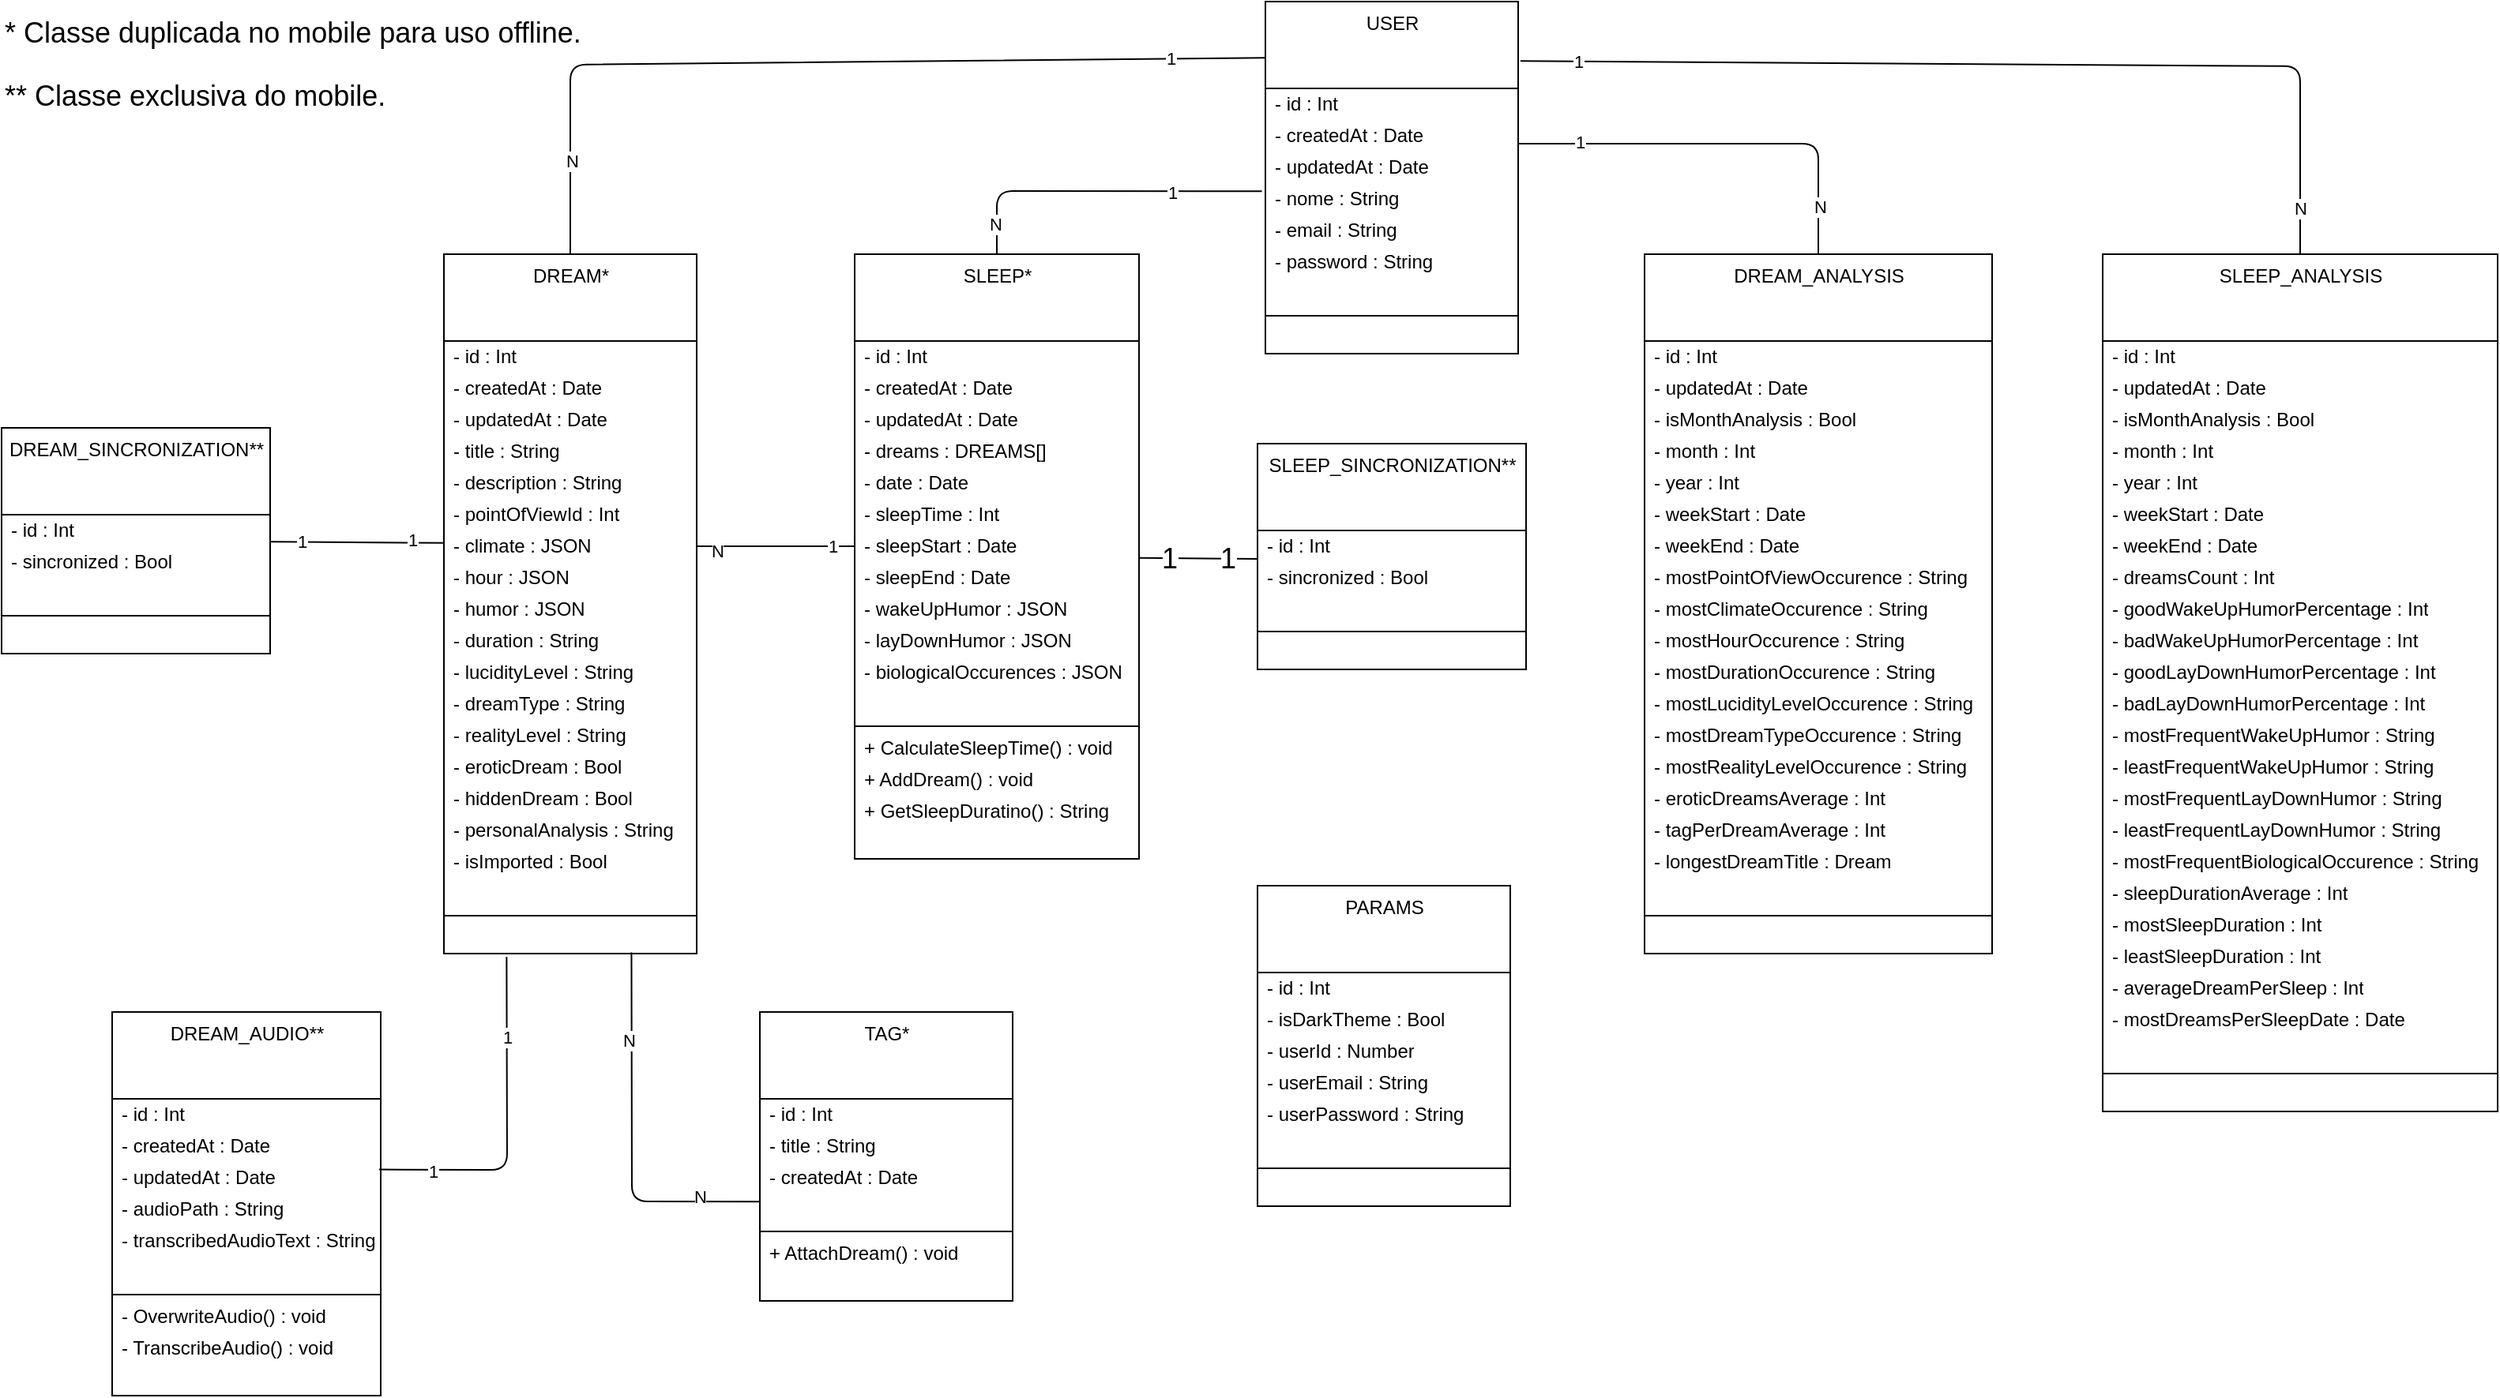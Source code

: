 <mxfile>
    <diagram id="lGCFQGRZhw7MTTtFVWTq" name="Page-1">
        <mxGraphModel dx="1785" dy="1578" grid="1" gridSize="10" guides="1" tooltips="1" connect="1" arrows="1" fold="1" page="1" pageScale="1" pageWidth="850" pageHeight="1100" math="0" shadow="0">
            <root>
                <mxCell id="0"/>
                <mxCell id="1" parent="0"/>
                <mxCell id="37" value="USER" style="swimlane;fontStyle=0;align=center;verticalAlign=top;childLayout=stackLayout;horizontal=1;startSize=55;horizontalStack=0;resizeParent=1;resizeParentMax=0;resizeLast=0;collapsible=0;marginBottom=0;html=1;rounded=0;strokeColor=default;strokeWidth=1;" parent="1" vertex="1">
                    <mxGeometry x="240" y="-560" width="160" height="223" as="geometry"/>
                </mxCell>
                <mxCell id="48" value="- id : Int" style="text;html=1;strokeColor=none;fillColor=none;align=left;verticalAlign=middle;spacingLeft=4;spacingRight=4;overflow=hidden;rotatable=0;points=[[0,0.5],[1,0.5]];portConstraint=eastwest;rounded=0;strokeWidth=1;" parent="37" vertex="1">
                    <mxGeometry y="55" width="160" height="20" as="geometry"/>
                </mxCell>
                <mxCell id="53" value="- createdAt : Date" style="text;html=1;strokeColor=none;fillColor=none;align=left;verticalAlign=middle;spacingLeft=4;spacingRight=4;overflow=hidden;rotatable=0;points=[[0,0.5],[1,0.5]];portConstraint=eastwest;rounded=0;strokeWidth=1;" parent="37" vertex="1">
                    <mxGeometry y="75" width="160" height="20" as="geometry"/>
                </mxCell>
                <mxCell id="97" value="- updatedAt : Date" style="text;html=1;strokeColor=none;fillColor=none;align=left;verticalAlign=middle;spacingLeft=4;spacingRight=4;overflow=hidden;rotatable=0;points=[[0,0.5],[1,0.5]];portConstraint=eastwest;rounded=0;strokeWidth=1;" parent="37" vertex="1">
                    <mxGeometry y="95" width="160" height="20" as="geometry"/>
                </mxCell>
                <mxCell id="56" value="- nome : String" style="text;html=1;strokeColor=none;fillColor=none;align=left;verticalAlign=middle;spacingLeft=4;spacingRight=4;overflow=hidden;rotatable=0;points=[[0,0.5],[1,0.5]];portConstraint=eastwest;rounded=0;strokeWidth=1;" parent="37" vertex="1">
                    <mxGeometry y="115" width="160" height="20" as="geometry"/>
                </mxCell>
                <mxCell id="55" value="- email : String" style="text;html=1;strokeColor=none;fillColor=none;align=left;verticalAlign=middle;spacingLeft=4;spacingRight=4;overflow=hidden;rotatable=0;points=[[0,0.5],[1,0.5]];portConstraint=eastwest;rounded=0;strokeWidth=1;" parent="37" vertex="1">
                    <mxGeometry y="135" width="160" height="20" as="geometry"/>
                </mxCell>
                <mxCell id="54" value="- password : String" style="text;html=1;strokeColor=none;fillColor=none;align=left;verticalAlign=middle;spacingLeft=4;spacingRight=4;overflow=hidden;rotatable=0;points=[[0,0.5],[1,0.5]];portConstraint=eastwest;rounded=0;strokeWidth=1;" parent="37" vertex="1">
                    <mxGeometry y="155" width="160" height="20" as="geometry"/>
                </mxCell>
                <mxCell id="124" style="text;html=1;strokeColor=none;fillColor=none;align=left;verticalAlign=middle;spacingLeft=4;spacingRight=4;overflow=hidden;rotatable=0;points=[[0,0.5],[1,0.5]];portConstraint=eastwest;rounded=0;strokeWidth=1;" parent="37" vertex="1">
                    <mxGeometry y="175" width="160" height="20" as="geometry"/>
                </mxCell>
                <mxCell id="42" value="" style="line;strokeWidth=1;fillColor=none;align=left;verticalAlign=middle;spacingTop=-1;spacingLeft=3;spacingRight=3;rotatable=0;labelPosition=right;points=[];portConstraint=eastwest;rounded=0;strokeColor=default;" parent="37" vertex="1">
                    <mxGeometry y="195" width="160" height="8" as="geometry"/>
                </mxCell>
                <mxCell id="98" style="text;html=1;strokeColor=none;fillColor=none;align=left;verticalAlign=middle;spacingLeft=4;spacingRight=4;overflow=hidden;rotatable=0;points=[[0,0.5],[1,0.5]];portConstraint=eastwest;rounded=0;strokeWidth=1;" parent="37" vertex="1">
                    <mxGeometry y="203" width="160" height="20" as="geometry"/>
                </mxCell>
                <mxCell id="103" style="edgeStyle=none;html=1;entryX=-0.014;entryY=0.257;entryDx=0;entryDy=0;strokeColor=default;endArrow=none;endFill=0;exitX=0.5;exitY=0;exitDx=0;exitDy=0;entryPerimeter=0;" parent="1" source="49" target="56" edge="1">
                    <mxGeometry relative="1" as="geometry">
                        <Array as="points">
                            <mxPoint x="70" y="-440"/>
                        </Array>
                    </mxGeometry>
                </mxCell>
                <mxCell id="109" value="N" style="edgeLabel;html=1;align=center;verticalAlign=middle;resizable=0;points=[];" parent="103" vertex="1" connectable="0">
                    <mxGeometry x="-0.762" y="1" relative="1" as="geometry">
                        <mxPoint y="5" as="offset"/>
                    </mxGeometry>
                </mxCell>
                <mxCell id="110" value="1" style="edgeLabel;html=1;align=center;verticalAlign=middle;resizable=0;points=[];" parent="103" vertex="1" connectable="0">
                    <mxGeometry x="0.536" y="-1" relative="1" as="geometry">
                        <mxPoint x="-9" as="offset"/>
                    </mxGeometry>
                </mxCell>
                <mxCell id="341" style="edgeStyle=none;html=1;fontSize=18;entryX=0;entryY=-0.1;entryDx=0;entryDy=0;entryPerimeter=0;endArrow=none;endFill=0;" parent="1" source="49" target="337" edge="1">
                    <mxGeometry relative="1" as="geometry">
                        <mxPoint x="230" y="-210" as="targetPoint"/>
                    </mxGeometry>
                </mxCell>
                <mxCell id="342" value="1" style="edgeLabel;html=1;align=center;verticalAlign=middle;resizable=0;points=[];fontSize=18;" parent="341" vertex="1" connectable="0">
                    <mxGeometry x="-0.504" relative="1" as="geometry">
                        <mxPoint as="offset"/>
                    </mxGeometry>
                </mxCell>
                <mxCell id="343" value="1" style="edgeLabel;html=1;align=center;verticalAlign=middle;resizable=0;points=[];fontSize=18;" parent="341" vertex="1" connectable="0">
                    <mxGeometry x="0.499" relative="1" as="geometry">
                        <mxPoint as="offset"/>
                    </mxGeometry>
                </mxCell>
                <mxCell id="49" value="SLEEP*" style="swimlane;fontStyle=0;align=center;verticalAlign=top;childLayout=stackLayout;horizontal=1;startSize=55;horizontalStack=0;resizeParent=1;resizeParentMax=0;resizeLast=0;collapsible=0;marginBottom=0;html=1;rounded=0;strokeColor=default;strokeWidth=1;" parent="1" vertex="1">
                    <mxGeometry x="-20" y="-400" width="180" height="383" as="geometry"/>
                </mxCell>
                <mxCell id="50" value="- id : Int" style="text;html=1;strokeColor=none;fillColor=none;align=left;verticalAlign=middle;spacingLeft=4;spacingRight=4;overflow=hidden;rotatable=0;points=[[0,0.5],[1,0.5]];portConstraint=eastwest;rounded=0;strokeWidth=1;" parent="49" vertex="1">
                    <mxGeometry y="55" width="180" height="20" as="geometry"/>
                </mxCell>
                <mxCell id="61" value="- createdAt : Date" style="text;html=1;strokeColor=none;fillColor=none;align=left;verticalAlign=middle;spacingLeft=4;spacingRight=4;overflow=hidden;rotatable=0;points=[[0,0.5],[1,0.5]];portConstraint=eastwest;rounded=0;strokeWidth=1;" parent="49" vertex="1">
                    <mxGeometry y="75" width="180" height="20" as="geometry"/>
                </mxCell>
                <mxCell id="99" value="- updatedAt : Date" style="text;html=1;strokeColor=none;fillColor=none;align=left;verticalAlign=middle;spacingLeft=4;spacingRight=4;overflow=hidden;rotatable=0;points=[[0,0.5],[1,0.5]];portConstraint=eastwest;rounded=0;strokeWidth=1;" parent="49" vertex="1">
                    <mxGeometry y="95" width="180" height="20" as="geometry"/>
                </mxCell>
                <mxCell id="68" value="- dreams : DREAMS[]" style="text;html=1;strokeColor=none;fillColor=none;align=left;verticalAlign=middle;spacingLeft=4;spacingRight=4;overflow=hidden;rotatable=0;points=[[0,0.5],[1,0.5]];portConstraint=eastwest;rounded=0;strokeWidth=1;" parent="49" vertex="1">
                    <mxGeometry y="115" width="180" height="20" as="geometry"/>
                </mxCell>
                <mxCell id="67" value="- date : Date" style="text;html=1;strokeColor=none;fillColor=none;align=left;verticalAlign=middle;spacingLeft=4;spacingRight=4;overflow=hidden;rotatable=0;points=[[0,0.5],[1,0.5]];portConstraint=eastwest;rounded=0;strokeWidth=1;" parent="49" vertex="1">
                    <mxGeometry y="135" width="180" height="20" as="geometry"/>
                </mxCell>
                <mxCell id="66" value="- sleepTime : Int" style="text;html=1;strokeColor=none;fillColor=none;align=left;verticalAlign=middle;spacingLeft=4;spacingRight=4;overflow=hidden;rotatable=0;points=[[0,0.5],[1,0.5]];portConstraint=eastwest;rounded=0;strokeWidth=1;" parent="49" vertex="1">
                    <mxGeometry y="155" width="180" height="20" as="geometry"/>
                </mxCell>
                <mxCell id="65" value="- sleepStart : Date" style="text;html=1;strokeColor=none;fillColor=none;align=left;verticalAlign=middle;spacingLeft=4;spacingRight=4;overflow=hidden;rotatable=0;points=[[0,0.5],[1,0.5]];portConstraint=eastwest;rounded=0;strokeWidth=1;" parent="49" vertex="1">
                    <mxGeometry y="175" width="180" height="20" as="geometry"/>
                </mxCell>
                <mxCell id="64" value="- sleepEnd : Date" style="text;html=1;strokeColor=none;fillColor=none;align=left;verticalAlign=middle;spacingLeft=4;spacingRight=4;overflow=hidden;rotatable=0;points=[[0,0.5],[1,0.5]];portConstraint=eastwest;rounded=0;strokeWidth=1;" parent="49" vertex="1">
                    <mxGeometry y="195" width="180" height="20" as="geometry"/>
                </mxCell>
                <mxCell id="63" value="- wakeUpHumor : JSON" style="text;html=1;strokeColor=none;fillColor=none;align=left;verticalAlign=middle;spacingLeft=4;spacingRight=4;overflow=hidden;rotatable=0;points=[[0,0.5],[1,0.5]];portConstraint=eastwest;rounded=0;strokeWidth=1;" parent="49" vertex="1">
                    <mxGeometry y="215" width="180" height="20" as="geometry"/>
                </mxCell>
                <mxCell id="127" value="- layDownHumor : JSON" style="text;html=1;strokeColor=none;fillColor=none;align=left;verticalAlign=middle;spacingLeft=4;spacingRight=4;overflow=hidden;rotatable=0;points=[[0,0.5],[1,0.5]];portConstraint=eastwest;rounded=0;strokeWidth=1;" parent="49" vertex="1">
                    <mxGeometry y="235" width="180" height="20" as="geometry"/>
                </mxCell>
                <mxCell id="62" value="- biologicalOccurences : JSON" style="text;html=1;strokeColor=none;fillColor=none;align=left;verticalAlign=middle;spacingLeft=4;spacingRight=4;overflow=hidden;rotatable=0;points=[[0,0.5],[1,0.5]];portConstraint=eastwest;rounded=0;strokeWidth=1;" parent="49" vertex="1">
                    <mxGeometry y="255" width="180" height="20" as="geometry"/>
                </mxCell>
                <mxCell id="125" style="text;html=1;strokeColor=none;fillColor=none;align=left;verticalAlign=middle;spacingLeft=4;spacingRight=4;overflow=hidden;rotatable=0;points=[[0,0.5],[1,0.5]];portConstraint=eastwest;rounded=0;strokeWidth=1;" parent="49" vertex="1">
                    <mxGeometry y="275" width="180" height="20" as="geometry"/>
                </mxCell>
                <mxCell id="51" value="" style="line;strokeWidth=1;fillColor=none;align=left;verticalAlign=middle;spacingTop=-1;spacingLeft=3;spacingRight=3;rotatable=0;labelPosition=right;points=[];portConstraint=eastwest;rounded=0;strokeColor=default;" parent="49" vertex="1">
                    <mxGeometry y="295" width="180" height="8" as="geometry"/>
                </mxCell>
                <mxCell id="52" value="+ CalculateSleepTime() : void" style="text;html=1;strokeColor=none;fillColor=none;align=left;verticalAlign=middle;spacingLeft=4;spacingRight=4;overflow=hidden;rotatable=0;points=[[0,0.5],[1,0.5]];portConstraint=eastwest;rounded=0;strokeWidth=1;" parent="49" vertex="1">
                    <mxGeometry y="303" width="180" height="20" as="geometry"/>
                </mxCell>
                <mxCell id="71" value="+ AddDream() : void" style="text;html=1;strokeColor=none;fillColor=none;align=left;verticalAlign=middle;spacingLeft=4;spacingRight=4;overflow=hidden;rotatable=0;points=[[0,0.5],[1,0.5]];portConstraint=eastwest;rounded=0;strokeWidth=1;" parent="49" vertex="1">
                    <mxGeometry y="323" width="180" height="20" as="geometry"/>
                </mxCell>
                <mxCell id="70" value="+ GetSleepDuratino() : String" style="text;html=1;strokeColor=none;fillColor=none;align=left;verticalAlign=middle;spacingLeft=4;spacingRight=4;overflow=hidden;rotatable=0;points=[[0,0.5],[1,0.5]];portConstraint=eastwest;rounded=0;strokeWidth=1;" parent="49" vertex="1">
                    <mxGeometry y="343" width="180" height="20" as="geometry"/>
                </mxCell>
                <mxCell id="364" style="text;html=1;strokeColor=none;fillColor=none;align=left;verticalAlign=middle;spacingLeft=4;spacingRight=4;overflow=hidden;rotatable=0;points=[[0,0.5],[1,0.5]];portConstraint=eastwest;rounded=0;strokeWidth=1;" parent="49" vertex="1">
                    <mxGeometry y="363" width="180" height="20" as="geometry"/>
                </mxCell>
                <mxCell id="72" value="DREAM*" style="swimlane;fontStyle=0;align=center;verticalAlign=top;childLayout=stackLayout;horizontal=1;startSize=55;horizontalStack=0;resizeParent=1;resizeParentMax=0;resizeLast=0;collapsible=0;marginBottom=0;html=1;rounded=0;strokeColor=default;strokeWidth=1;" parent="1" vertex="1">
                    <mxGeometry x="-280" y="-400" width="160" height="443" as="geometry"/>
                </mxCell>
                <mxCell id="73" value="- id : Int" style="text;html=1;strokeColor=none;fillColor=none;align=left;verticalAlign=middle;spacingLeft=4;spacingRight=4;overflow=hidden;rotatable=0;points=[[0,0.5],[1,0.5]];portConstraint=eastwest;rounded=0;strokeWidth=1;" parent="72" vertex="1">
                    <mxGeometry y="55" width="160" height="20" as="geometry"/>
                </mxCell>
                <mxCell id="96" value="- createdAt : Date" style="text;html=1;strokeColor=none;fillColor=none;align=left;verticalAlign=middle;spacingLeft=4;spacingRight=4;overflow=hidden;rotatable=0;points=[[0,0.5],[1,0.5]];portConstraint=eastwest;rounded=0;strokeWidth=1;" parent="72" vertex="1">
                    <mxGeometry y="75" width="160" height="20" as="geometry"/>
                </mxCell>
                <mxCell id="86" value="- updatedAt : Date" style="text;html=1;strokeColor=none;fillColor=none;align=left;verticalAlign=middle;spacingLeft=4;spacingRight=4;overflow=hidden;rotatable=0;points=[[0,0.5],[1,0.5]];portConstraint=eastwest;rounded=0;strokeWidth=1;" parent="72" vertex="1">
                    <mxGeometry y="95" width="160" height="20" as="geometry"/>
                </mxCell>
                <mxCell id="78" value="- title : String" style="text;html=1;strokeColor=none;fillColor=none;align=left;verticalAlign=middle;spacingLeft=4;spacingRight=4;overflow=hidden;rotatable=0;points=[[0,0.5],[1,0.5]];portConstraint=eastwest;rounded=0;strokeWidth=1;" parent="72" vertex="1">
                    <mxGeometry y="115" width="160" height="20" as="geometry"/>
                </mxCell>
                <mxCell id="77" value="- description : String" style="text;html=1;strokeColor=none;fillColor=none;align=left;verticalAlign=middle;spacingLeft=4;spacingRight=4;overflow=hidden;rotatable=0;points=[[0,0.5],[1,0.5]];portConstraint=eastwest;rounded=0;strokeWidth=1;" parent="72" vertex="1">
                    <mxGeometry y="135" width="160" height="20" as="geometry"/>
                </mxCell>
                <mxCell id="76" value="- pointOfViewId : Int" style="text;html=1;strokeColor=none;fillColor=none;align=left;verticalAlign=middle;spacingLeft=4;spacingRight=4;overflow=hidden;rotatable=0;points=[[0,0.5],[1,0.5]];portConstraint=eastwest;rounded=0;strokeWidth=1;" parent="72" vertex="1">
                    <mxGeometry y="155" width="160" height="20" as="geometry"/>
                </mxCell>
                <mxCell id="84" value="- climate : JSON" style="text;html=1;strokeColor=none;fillColor=none;align=left;verticalAlign=middle;spacingLeft=4;spacingRight=4;overflow=hidden;rotatable=0;points=[[0,0.5],[1,0.5]];portConstraint=eastwest;rounded=0;strokeWidth=1;" parent="72" vertex="1">
                    <mxGeometry y="175" width="160" height="20" as="geometry"/>
                </mxCell>
                <mxCell id="128" value="- hour : JSON" style="text;html=1;strokeColor=none;fillColor=none;align=left;verticalAlign=middle;spacingLeft=4;spacingRight=4;overflow=hidden;rotatable=0;points=[[0,0.5],[1,0.5]];portConstraint=eastwest;rounded=0;strokeWidth=1;" parent="72" vertex="1">
                    <mxGeometry y="195" width="160" height="20" as="geometry"/>
                </mxCell>
                <mxCell id="83" value="- humor : JSON" style="text;html=1;strokeColor=none;fillColor=none;align=left;verticalAlign=middle;spacingLeft=4;spacingRight=4;overflow=hidden;rotatable=0;points=[[0,0.5],[1,0.5]];portConstraint=eastwest;rounded=0;strokeWidth=1;" parent="72" vertex="1">
                    <mxGeometry y="215" width="160" height="20" as="geometry"/>
                </mxCell>
                <mxCell id="82" value="- duration : String" style="text;html=1;strokeColor=none;fillColor=none;align=left;verticalAlign=middle;spacingLeft=4;spacingRight=4;overflow=hidden;rotatable=0;points=[[0,0.5],[1,0.5]];portConstraint=eastwest;rounded=0;strokeWidth=1;" parent="72" vertex="1">
                    <mxGeometry y="235" width="160" height="20" as="geometry"/>
                </mxCell>
                <mxCell id="81" value="-&amp;nbsp;lucidityLevel : String" style="text;html=1;strokeColor=none;fillColor=none;align=left;verticalAlign=middle;spacingLeft=4;spacingRight=4;overflow=hidden;rotatable=0;points=[[0,0.5],[1,0.5]];portConstraint=eastwest;rounded=0;strokeWidth=1;" parent="72" vertex="1">
                    <mxGeometry y="255" width="160" height="20" as="geometry"/>
                </mxCell>
                <mxCell id="87" value="- dreamType : String" style="text;html=1;strokeColor=none;fillColor=none;align=left;verticalAlign=middle;spacingLeft=4;spacingRight=4;overflow=hidden;rotatable=0;points=[[0,0.5],[1,0.5]];portConstraint=eastwest;rounded=0;strokeWidth=1;" parent="72" vertex="1">
                    <mxGeometry y="275" width="160" height="20" as="geometry"/>
                </mxCell>
                <mxCell id="207" value="- realityLevel : String" style="text;html=1;strokeColor=none;fillColor=none;align=left;verticalAlign=middle;spacingLeft=4;spacingRight=4;overflow=hidden;rotatable=0;points=[[0,0.5],[1,0.5]];portConstraint=eastwest;rounded=0;strokeWidth=1;" parent="72" vertex="1">
                    <mxGeometry y="295" width="160" height="20" as="geometry"/>
                </mxCell>
                <mxCell id="208" value="- eroticDream : Bool" style="text;html=1;strokeColor=none;fillColor=none;align=left;verticalAlign=middle;spacingLeft=4;spacingRight=4;overflow=hidden;rotatable=0;points=[[0,0.5],[1,0.5]];portConstraint=eastwest;rounded=0;strokeWidth=1;" parent="72" vertex="1">
                    <mxGeometry y="315" width="160" height="20" as="geometry"/>
                </mxCell>
                <mxCell id="123" value="- hiddenDream : Bool" style="text;html=1;strokeColor=none;fillColor=none;align=left;verticalAlign=middle;spacingLeft=4;spacingRight=4;overflow=hidden;rotatable=0;points=[[0,0.5],[1,0.5]];portConstraint=eastwest;rounded=0;strokeWidth=1;" parent="72" vertex="1">
                    <mxGeometry y="335" width="160" height="20" as="geometry"/>
                </mxCell>
                <mxCell id="209" value="- personalAnalysis : String" style="text;html=1;strokeColor=none;fillColor=none;align=left;verticalAlign=middle;spacingLeft=4;spacingRight=4;overflow=hidden;rotatable=0;points=[[0,0.5],[1,0.5]];portConstraint=eastwest;rounded=0;strokeWidth=1;" parent="72" vertex="1">
                    <mxGeometry y="355" width="160" height="20" as="geometry"/>
                </mxCell>
                <mxCell id="346" value="- isImported : Bool" style="text;html=1;strokeColor=none;fillColor=none;align=left;verticalAlign=middle;spacingLeft=4;spacingRight=4;overflow=hidden;rotatable=0;points=[[0,0.5],[1,0.5]];portConstraint=eastwest;rounded=0;strokeWidth=1;" parent="72" vertex="1">
                    <mxGeometry y="375" width="160" height="20" as="geometry"/>
                </mxCell>
                <mxCell id="126" style="text;html=1;strokeColor=none;fillColor=none;align=left;verticalAlign=middle;spacingLeft=4;spacingRight=4;overflow=hidden;rotatable=0;points=[[0,0.5],[1,0.5]];portConstraint=eastwest;rounded=0;strokeWidth=1;" parent="72" vertex="1">
                    <mxGeometry y="395" width="160" height="20" as="geometry"/>
                </mxCell>
                <mxCell id="74" value="" style="line;strokeWidth=1;fillColor=none;align=left;verticalAlign=middle;spacingTop=-1;spacingLeft=3;spacingRight=3;rotatable=0;labelPosition=right;points=[];portConstraint=eastwest;rounded=0;strokeColor=default;" parent="72" vertex="1">
                    <mxGeometry y="415" width="160" height="8" as="geometry"/>
                </mxCell>
                <mxCell id="75" style="text;html=1;strokeColor=none;fillColor=none;align=left;verticalAlign=middle;spacingLeft=4;spacingRight=4;overflow=hidden;rotatable=0;points=[[0,0.5],[1,0.5]];portConstraint=eastwest;rounded=0;strokeWidth=1;" parent="72" vertex="1">
                    <mxGeometry y="423" width="160" height="20" as="geometry"/>
                </mxCell>
                <mxCell id="88" value="TAG*" style="swimlane;fontStyle=0;align=center;verticalAlign=top;childLayout=stackLayout;horizontal=1;startSize=55;horizontalStack=0;resizeParent=1;resizeParentMax=0;resizeLast=0;collapsible=0;marginBottom=0;html=1;rounded=0;strokeColor=default;strokeWidth=1;" parent="1" vertex="1">
                    <mxGeometry x="-80" y="80" width="160" height="183" as="geometry"/>
                </mxCell>
                <mxCell id="89" value="- id : Int" style="text;html=1;strokeColor=none;fillColor=none;align=left;verticalAlign=middle;spacingLeft=4;spacingRight=4;overflow=hidden;rotatable=0;points=[[0,0.5],[1,0.5]];portConstraint=eastwest;rounded=0;strokeWidth=1;" parent="88" vertex="1">
                    <mxGeometry y="55" width="160" height="20" as="geometry"/>
                </mxCell>
                <mxCell id="93" value="- title : String" style="text;html=1;strokeColor=none;fillColor=none;align=left;verticalAlign=middle;spacingLeft=4;spacingRight=4;overflow=hidden;rotatable=0;points=[[0,0.5],[1,0.5]];portConstraint=eastwest;rounded=0;strokeWidth=1;" parent="88" vertex="1">
                    <mxGeometry y="75" width="160" height="20" as="geometry"/>
                </mxCell>
                <mxCell id="92" value="- createdAt : Date" style="text;html=1;strokeColor=none;fillColor=none;align=left;verticalAlign=middle;spacingLeft=4;spacingRight=4;overflow=hidden;rotatable=0;points=[[0,0.5],[1,0.5]];portConstraint=eastwest;rounded=0;strokeWidth=1;" parent="88" vertex="1">
                    <mxGeometry y="95" width="160" height="20" as="geometry"/>
                </mxCell>
                <mxCell id="95" style="text;html=1;strokeColor=none;fillColor=none;align=left;verticalAlign=middle;spacingLeft=4;spacingRight=4;overflow=hidden;rotatable=0;points=[[0,0.5],[1,0.5]];portConstraint=eastwest;rounded=0;strokeWidth=1;" parent="88" vertex="1">
                    <mxGeometry y="115" width="160" height="20" as="geometry"/>
                </mxCell>
                <mxCell id="90" value="" style="line;strokeWidth=1;fillColor=none;align=left;verticalAlign=middle;spacingTop=-1;spacingLeft=3;spacingRight=3;rotatable=0;labelPosition=right;points=[];portConstraint=eastwest;rounded=0;strokeColor=default;" parent="88" vertex="1">
                    <mxGeometry y="135" width="160" height="8" as="geometry"/>
                </mxCell>
                <mxCell id="119" value="+ AttachDream() : void" style="text;html=1;strokeColor=none;fillColor=none;align=left;verticalAlign=middle;spacingLeft=4;spacingRight=4;overflow=hidden;rotatable=0;points=[[0,0.5],[1,0.5]];portConstraint=eastwest;rounded=0;strokeWidth=1;" parent="88" vertex="1">
                    <mxGeometry y="143" width="160" height="20" as="geometry"/>
                </mxCell>
                <mxCell id="122" style="text;html=1;strokeColor=none;fillColor=none;align=left;verticalAlign=middle;spacingLeft=4;spacingRight=4;overflow=hidden;rotatable=0;points=[[0,0.5],[1,0.5]];portConstraint=eastwest;rounded=0;strokeWidth=1;" parent="88" vertex="1">
                    <mxGeometry y="163" width="160" height="20" as="geometry"/>
                </mxCell>
                <mxCell id="100" style="edgeStyle=none;html=1;entryX=0.5;entryY=0;entryDx=0;entryDy=0;strokeColor=default;endArrow=none;endFill=0;exitX=-0.002;exitY=0.16;exitDx=0;exitDy=0;exitPerimeter=0;" parent="1" source="37" target="72" edge="1">
                    <mxGeometry relative="1" as="geometry">
                        <mxPoint y="-360" as="sourcePoint"/>
                        <Array as="points">
                            <mxPoint x="-200" y="-520"/>
                        </Array>
                    </mxGeometry>
                </mxCell>
                <mxCell id="107" value="1" style="edgeLabel;html=1;align=center;verticalAlign=middle;resizable=0;points=[];" parent="100" vertex="1" connectable="0">
                    <mxGeometry x="-0.63" y="-1" relative="1" as="geometry">
                        <mxPoint x="44" as="offset"/>
                    </mxGeometry>
                </mxCell>
                <mxCell id="108" value="N" style="edgeLabel;html=1;align=center;verticalAlign=middle;resizable=0;points=[];" parent="100" vertex="1" connectable="0">
                    <mxGeometry x="0.808" y="1" relative="1" as="geometry">
                        <mxPoint y="-6" as="offset"/>
                    </mxGeometry>
                </mxCell>
                <mxCell id="104" style="edgeStyle=none;html=1;entryX=1;entryY=0.5;entryDx=0;entryDy=0;strokeColor=default;endArrow=none;endFill=0;" parent="1" source="65" target="84" edge="1">
                    <mxGeometry relative="1" as="geometry"/>
                </mxCell>
                <mxCell id="111" value="1" style="edgeLabel;html=1;align=center;verticalAlign=middle;resizable=0;points=[];" parent="104" vertex="1" connectable="0">
                    <mxGeometry x="-0.708" relative="1" as="geometry">
                        <mxPoint as="offset"/>
                    </mxGeometry>
                </mxCell>
                <mxCell id="112" value="N" style="edgeLabel;html=1;align=center;verticalAlign=middle;resizable=0;points=[];" parent="104" vertex="1" connectable="0">
                    <mxGeometry x="0.754" y="3" relative="1" as="geometry">
                        <mxPoint as="offset"/>
                    </mxGeometry>
                </mxCell>
                <mxCell id="210" style="edgeStyle=none;html=1;entryX=0.001;entryY=0.255;entryDx=0;entryDy=0;endArrow=none;endFill=0;exitX=0.742;exitY=0.962;exitDx=0;exitDy=0;exitPerimeter=0;entryPerimeter=0;" parent="1" source="75" target="95" edge="1">
                    <mxGeometry relative="1" as="geometry">
                        <mxPoint x="-270" y="190" as="sourcePoint"/>
                        <Array as="points">
                            <mxPoint x="-161" y="200"/>
                        </Array>
                    </mxGeometry>
                </mxCell>
                <mxCell id="211" value="N" style="edgeLabel;html=1;align=center;verticalAlign=middle;resizable=0;points=[];" parent="210" vertex="1" connectable="0">
                    <mxGeometry x="-0.819" y="-2" relative="1" as="geometry">
                        <mxPoint y="34" as="offset"/>
                    </mxGeometry>
                </mxCell>
                <mxCell id="212" value="N" style="edgeLabel;html=1;align=center;verticalAlign=middle;resizable=0;points=[];" parent="210" vertex="1" connectable="0">
                    <mxGeometry x="0.776" y="3" relative="1" as="geometry">
                        <mxPoint x="-11" as="offset"/>
                    </mxGeometry>
                </mxCell>
                <mxCell id="236" value="1" style="edgeStyle=none;html=1;entryX=0.248;entryY=1.107;entryDx=0;entryDy=0;entryPerimeter=0;exitX=0.994;exitY=0.239;exitDx=0;exitDy=0;exitPerimeter=0;endArrow=none;endFill=0;" parent="1" source="216" target="75" edge="1">
                    <mxGeometry x="-0.684" y="-1" relative="1" as="geometry">
                        <mxPoint x="-360" y="210.0" as="targetPoint"/>
                        <Array as="points">
                            <mxPoint x="-240" y="180"/>
                        </Array>
                        <mxPoint as="offset"/>
                    </mxGeometry>
                </mxCell>
                <mxCell id="238" value="1" style="edgeLabel;html=1;align=center;verticalAlign=middle;resizable=0;points=[];" parent="236" vertex="1" connectable="0">
                    <mxGeometry x="0.816" y="2" relative="1" as="geometry">
                        <mxPoint x="2" y="31" as="offset"/>
                    </mxGeometry>
                </mxCell>
                <mxCell id="213" value="DREAM_AUDIO**" style="swimlane;fontStyle=0;align=center;verticalAlign=top;childLayout=stackLayout;horizontal=1;startSize=55;horizontalStack=0;resizeParent=1;resizeParentMax=0;resizeLast=0;collapsible=0;marginBottom=0;html=1;rounded=0;strokeColor=default;strokeWidth=1;" parent="1" vertex="1">
                    <mxGeometry x="-490" y="80" width="170" height="243" as="geometry"/>
                </mxCell>
                <mxCell id="214" value="- id : Int" style="text;html=1;strokeColor=none;fillColor=none;align=left;verticalAlign=middle;spacingLeft=4;spacingRight=4;overflow=hidden;rotatable=0;points=[[0,0.5],[1,0.5]];portConstraint=eastwest;rounded=0;strokeWidth=1;" parent="213" vertex="1">
                    <mxGeometry y="55" width="170" height="20" as="geometry"/>
                </mxCell>
                <mxCell id="215" value="- createdAt : Date" style="text;html=1;strokeColor=none;fillColor=none;align=left;verticalAlign=middle;spacingLeft=4;spacingRight=4;overflow=hidden;rotatable=0;points=[[0,0.5],[1,0.5]];portConstraint=eastwest;rounded=0;strokeWidth=1;" parent="213" vertex="1">
                    <mxGeometry y="75" width="170" height="20" as="geometry"/>
                </mxCell>
                <mxCell id="216" value="- updatedAt : Date" style="text;html=1;strokeColor=none;fillColor=none;align=left;verticalAlign=middle;spacingLeft=4;spacingRight=4;overflow=hidden;rotatable=0;points=[[0,0.5],[1,0.5]];portConstraint=eastwest;rounded=0;strokeWidth=1;" parent="213" vertex="1">
                    <mxGeometry y="95" width="170" height="20" as="geometry"/>
                </mxCell>
                <mxCell id="230" value="- audioPath : String" style="text;html=1;strokeColor=none;fillColor=none;align=left;verticalAlign=middle;spacingLeft=4;spacingRight=4;overflow=hidden;rotatable=0;points=[[0,0.5],[1,0.5]];portConstraint=eastwest;rounded=0;strokeWidth=1;" parent="213" vertex="1">
                    <mxGeometry y="115" width="170" height="20" as="geometry"/>
                </mxCell>
                <mxCell id="239" value="- transcribedAudioText : String" style="text;html=1;strokeColor=none;fillColor=none;align=left;verticalAlign=middle;spacingLeft=4;spacingRight=4;overflow=hidden;rotatable=0;points=[[0,0.5],[1,0.5]];portConstraint=eastwest;rounded=0;strokeWidth=1;" parent="213" vertex="1">
                    <mxGeometry y="135" width="170" height="20" as="geometry"/>
                </mxCell>
                <mxCell id="298" style="text;html=1;strokeColor=none;fillColor=none;align=left;verticalAlign=middle;spacingLeft=4;spacingRight=4;overflow=hidden;rotatable=0;points=[[0,0.5],[1,0.5]];portConstraint=eastwest;rounded=0;strokeWidth=1;" parent="213" vertex="1">
                    <mxGeometry y="155" width="170" height="20" as="geometry"/>
                </mxCell>
                <mxCell id="231" value="" style="line;strokeWidth=1;fillColor=none;align=left;verticalAlign=middle;spacingTop=-1;spacingLeft=3;spacingRight=3;rotatable=0;labelPosition=right;points=[];portConstraint=eastwest;rounded=0;strokeColor=default;" parent="213" vertex="1">
                    <mxGeometry y="175" width="170" height="8" as="geometry"/>
                </mxCell>
                <mxCell id="232" value="- OverwriteAudio() : void" style="text;html=1;strokeColor=none;fillColor=none;align=left;verticalAlign=middle;spacingLeft=4;spacingRight=4;overflow=hidden;rotatable=0;points=[[0,0.5],[1,0.5]];portConstraint=eastwest;rounded=0;strokeWidth=1;" parent="213" vertex="1">
                    <mxGeometry y="183" width="170" height="20" as="geometry"/>
                </mxCell>
                <mxCell id="234" value="- TranscribeAudio() : void" style="text;html=1;strokeColor=none;fillColor=none;align=left;verticalAlign=middle;spacingLeft=4;spacingRight=4;overflow=hidden;rotatable=0;points=[[0,0.5],[1,0.5]];portConstraint=eastwest;rounded=0;strokeWidth=1;" parent="213" vertex="1">
                    <mxGeometry y="203" width="170" height="20" as="geometry"/>
                </mxCell>
                <mxCell id="297" style="text;html=1;strokeColor=none;fillColor=none;align=left;verticalAlign=middle;spacingLeft=4;spacingRight=4;overflow=hidden;rotatable=0;points=[[0,0.5],[1,0.5]];portConstraint=eastwest;rounded=0;strokeWidth=1;" parent="213" vertex="1">
                    <mxGeometry y="223" width="170" height="20" as="geometry"/>
                </mxCell>
                <mxCell id="240" value="DREAM_ANALYSIS" style="swimlane;fontStyle=0;align=center;verticalAlign=top;childLayout=stackLayout;horizontal=1;startSize=55;horizontalStack=0;resizeParent=1;resizeParentMax=0;resizeLast=0;collapsible=0;marginBottom=0;html=1;rounded=0;strokeColor=default;strokeWidth=1;" parent="1" vertex="1">
                    <mxGeometry x="480" y="-400" width="220" height="443" as="geometry"/>
                </mxCell>
                <mxCell id="241" value="- id : Int" style="text;html=1;strokeColor=none;fillColor=none;align=left;verticalAlign=middle;spacingLeft=4;spacingRight=4;overflow=hidden;rotatable=0;points=[[0,0.5],[1,0.5]];portConstraint=eastwest;rounded=0;strokeWidth=1;" parent="240" vertex="1">
                    <mxGeometry y="55" width="220" height="20" as="geometry"/>
                </mxCell>
                <mxCell id="244" value="- updatedAt : Date" style="text;html=1;strokeColor=none;fillColor=none;align=left;verticalAlign=middle;spacingLeft=4;spacingRight=4;overflow=hidden;rotatable=0;points=[[0,0.5],[1,0.5]];portConstraint=eastwest;rounded=0;strokeWidth=1;" parent="240" vertex="1">
                    <mxGeometry y="75" width="220" height="20" as="geometry"/>
                </mxCell>
                <mxCell id="345" value="- isMonthAnalysis : Bool" style="text;html=1;strokeColor=none;fillColor=none;align=left;verticalAlign=middle;spacingLeft=4;spacingRight=4;overflow=hidden;rotatable=0;points=[[0,0.5],[1,0.5]];portConstraint=eastwest;rounded=0;strokeWidth=1;" parent="240" vertex="1">
                    <mxGeometry y="95" width="220" height="20" as="geometry"/>
                </mxCell>
                <mxCell id="262" value="- month : Int" style="text;html=1;strokeColor=none;fillColor=none;align=left;verticalAlign=middle;spacingLeft=4;spacingRight=4;overflow=hidden;rotatable=0;points=[[0,0.5],[1,0.5]];portConstraint=eastwest;rounded=0;strokeWidth=1;" parent="240" vertex="1">
                    <mxGeometry y="115" width="220" height="20" as="geometry"/>
                </mxCell>
                <mxCell id="366" value="- year : Int" style="text;html=1;strokeColor=none;fillColor=none;align=left;verticalAlign=middle;spacingLeft=4;spacingRight=4;overflow=hidden;rotatable=0;points=[[0,0.5],[1,0.5]];portConstraint=eastwest;rounded=0;strokeWidth=1;" vertex="1" parent="240">
                    <mxGeometry y="135" width="220" height="20" as="geometry"/>
                </mxCell>
                <mxCell id="261" value="- weekStart : Date" style="text;html=1;strokeColor=none;fillColor=none;align=left;verticalAlign=middle;spacingLeft=4;spacingRight=4;overflow=hidden;rotatable=0;points=[[0,0.5],[1,0.5]];portConstraint=eastwest;rounded=0;strokeWidth=1;" parent="240" vertex="1">
                    <mxGeometry y="155" width="220" height="20" as="geometry"/>
                </mxCell>
                <mxCell id="260" value="- weekEnd : Date" style="text;html=1;strokeColor=none;fillColor=none;align=left;verticalAlign=middle;spacingLeft=4;spacingRight=4;overflow=hidden;rotatable=0;points=[[0,0.5],[1,0.5]];portConstraint=eastwest;rounded=0;strokeWidth=1;" parent="240" vertex="1">
                    <mxGeometry y="175" width="220" height="20" as="geometry"/>
                </mxCell>
                <mxCell id="265" value="- mostPointOfViewOccurence : String" style="text;html=1;strokeColor=none;fillColor=none;align=left;verticalAlign=middle;spacingLeft=4;spacingRight=4;overflow=hidden;rotatable=0;points=[[0,0.5],[1,0.5]];portConstraint=eastwest;rounded=0;strokeWidth=1;" parent="240" vertex="1">
                    <mxGeometry y="195" width="220" height="20" as="geometry"/>
                </mxCell>
                <mxCell id="303" value="- mostClimateOccurence : String" style="text;html=1;strokeColor=none;fillColor=none;align=left;verticalAlign=middle;spacingLeft=4;spacingRight=4;overflow=hidden;rotatable=0;points=[[0,0.5],[1,0.5]];portConstraint=eastwest;rounded=0;strokeWidth=1;" parent="240" vertex="1">
                    <mxGeometry y="215" width="220" height="20" as="geometry"/>
                </mxCell>
                <mxCell id="302" value="- mostHourOccurence : String" style="text;html=1;strokeColor=none;fillColor=none;align=left;verticalAlign=middle;spacingLeft=4;spacingRight=4;overflow=hidden;rotatable=0;points=[[0,0.5],[1,0.5]];portConstraint=eastwest;rounded=0;strokeWidth=1;" parent="240" vertex="1">
                    <mxGeometry y="235" width="220" height="20" as="geometry"/>
                </mxCell>
                <mxCell id="301" value="- mostDurationOccurence : String" style="text;html=1;strokeColor=none;fillColor=none;align=left;verticalAlign=middle;spacingLeft=4;spacingRight=4;overflow=hidden;rotatable=0;points=[[0,0.5],[1,0.5]];portConstraint=eastwest;rounded=0;strokeWidth=1;" parent="240" vertex="1">
                    <mxGeometry y="255" width="220" height="20" as="geometry"/>
                </mxCell>
                <mxCell id="300" value="- mostLucidityLevelOccurence : String" style="text;html=1;strokeColor=none;fillColor=none;align=left;verticalAlign=middle;spacingLeft=4;spacingRight=4;overflow=hidden;rotatable=0;points=[[0,0.5],[1,0.5]];portConstraint=eastwest;rounded=0;strokeWidth=1;" parent="240" vertex="1">
                    <mxGeometry y="275" width="220" height="20" as="geometry"/>
                </mxCell>
                <mxCell id="299" value="- mostDreamTypeOccurence : String" style="text;html=1;strokeColor=none;fillColor=none;align=left;verticalAlign=middle;spacingLeft=4;spacingRight=4;overflow=hidden;rotatable=0;points=[[0,0.5],[1,0.5]];portConstraint=eastwest;rounded=0;strokeWidth=1;" parent="240" vertex="1">
                    <mxGeometry y="295" width="220" height="20" as="geometry"/>
                </mxCell>
                <mxCell id="264" value="- mostRealityLevelOccurence : String" style="text;html=1;strokeColor=none;fillColor=none;align=left;verticalAlign=middle;spacingLeft=4;spacingRight=4;overflow=hidden;rotatable=0;points=[[0,0.5],[1,0.5]];portConstraint=eastwest;rounded=0;strokeWidth=1;" parent="240" vertex="1">
                    <mxGeometry y="315" width="220" height="20" as="geometry"/>
                </mxCell>
                <mxCell id="263" value="- eroticDreamsAverage : Int" style="text;html=1;strokeColor=none;fillColor=none;align=left;verticalAlign=middle;spacingLeft=4;spacingRight=4;overflow=hidden;rotatable=0;points=[[0,0.5],[1,0.5]];portConstraint=eastwest;rounded=0;strokeWidth=1;" parent="240" vertex="1">
                    <mxGeometry y="335" width="220" height="20" as="geometry"/>
                </mxCell>
                <mxCell id="310" value="- tagPerDreamAverage : Int" style="text;html=1;strokeColor=none;fillColor=none;align=left;verticalAlign=middle;spacingLeft=4;spacingRight=4;overflow=hidden;rotatable=0;points=[[0,0.5],[1,0.5]];portConstraint=eastwest;rounded=0;strokeWidth=1;" parent="240" vertex="1">
                    <mxGeometry y="355" width="220" height="20" as="geometry"/>
                </mxCell>
                <mxCell id="309" value="- longestDreamTitle : Dream" style="text;html=1;strokeColor=none;fillColor=none;align=left;verticalAlign=middle;spacingLeft=4;spacingRight=4;overflow=hidden;rotatable=0;points=[[0,0.5],[1,0.5]];portConstraint=eastwest;rounded=0;strokeWidth=1;" parent="240" vertex="1">
                    <mxGeometry y="375" width="220" height="20" as="geometry"/>
                </mxCell>
                <mxCell id="305" style="text;html=1;strokeColor=none;fillColor=none;align=left;verticalAlign=middle;spacingLeft=4;spacingRight=4;overflow=hidden;rotatable=0;points=[[0,0.5],[1,0.5]];portConstraint=eastwest;rounded=0;strokeWidth=1;" parent="240" vertex="1">
                    <mxGeometry y="395" width="220" height="20" as="geometry"/>
                </mxCell>
                <mxCell id="245" value="" style="line;strokeWidth=1;fillColor=none;align=left;verticalAlign=middle;spacingTop=-1;spacingLeft=3;spacingRight=3;rotatable=0;labelPosition=right;points=[];portConstraint=eastwest;rounded=0;strokeColor=default;" parent="240" vertex="1">
                    <mxGeometry y="415" width="220" height="8" as="geometry"/>
                </mxCell>
                <mxCell id="247" style="text;html=1;strokeColor=none;fillColor=none;align=left;verticalAlign=middle;spacingLeft=4;spacingRight=4;overflow=hidden;rotatable=0;points=[[0,0.5],[1,0.5]];portConstraint=eastwest;rounded=0;strokeWidth=1;" parent="240" vertex="1">
                    <mxGeometry y="423" width="220" height="20" as="geometry"/>
                </mxCell>
                <mxCell id="313" style="edgeStyle=none;html=1;entryX=1.009;entryY=0.169;entryDx=0;entryDy=0;endArrow=none;endFill=0;exitX=0.5;exitY=0;exitDx=0;exitDy=0;entryPerimeter=0;" parent="1" source="266" target="37" edge="1">
                    <mxGeometry relative="1" as="geometry">
                        <Array as="points">
                            <mxPoint x="895" y="-519"/>
                        </Array>
                    </mxGeometry>
                </mxCell>
                <mxCell id="315" value="1" style="edgeLabel;html=1;align=center;verticalAlign=middle;resizable=0;points=[];" parent="313" vertex="1" connectable="0">
                    <mxGeometry x="0.882" relative="1" as="geometry">
                        <mxPoint as="offset"/>
                    </mxGeometry>
                </mxCell>
                <mxCell id="316" value="N" style="edgeLabel;html=1;align=center;verticalAlign=middle;resizable=0;points=[];" parent="313" vertex="1" connectable="0">
                    <mxGeometry x="-0.904" relative="1" as="geometry">
                        <mxPoint as="offset"/>
                    </mxGeometry>
                </mxCell>
                <mxCell id="266" value="SLEEP_ANALYSIS" style="swimlane;fontStyle=0;align=center;verticalAlign=top;childLayout=stackLayout;horizontal=1;startSize=55;horizontalStack=0;resizeParent=1;resizeParentMax=0;resizeLast=0;collapsible=0;marginBottom=0;html=1;rounded=0;strokeColor=default;strokeWidth=1;" parent="1" vertex="1">
                    <mxGeometry x="770" y="-400" width="250" height="543" as="geometry"/>
                </mxCell>
                <mxCell id="267" value="- id : Int" style="text;html=1;strokeColor=none;fillColor=none;align=left;verticalAlign=middle;spacingLeft=4;spacingRight=4;overflow=hidden;rotatable=0;points=[[0,0.5],[1,0.5]];portConstraint=eastwest;rounded=0;strokeWidth=1;" parent="266" vertex="1">
                    <mxGeometry y="55" width="250" height="20" as="geometry"/>
                </mxCell>
                <mxCell id="268" value="- updatedAt : Date" style="text;html=1;strokeColor=none;fillColor=none;align=left;verticalAlign=middle;spacingLeft=4;spacingRight=4;overflow=hidden;rotatable=0;points=[[0,0.5],[1,0.5]];portConstraint=eastwest;rounded=0;strokeWidth=1;" parent="266" vertex="1">
                    <mxGeometry y="75" width="250" height="20" as="geometry"/>
                </mxCell>
                <mxCell id="344" value="- isMonthAnalysis : Bool" style="text;html=1;strokeColor=none;fillColor=none;align=left;verticalAlign=middle;spacingLeft=4;spacingRight=4;overflow=hidden;rotatable=0;points=[[0,0.5],[1,0.5]];portConstraint=eastwest;rounded=0;strokeWidth=1;" parent="266" vertex="1">
                    <mxGeometry y="95" width="250" height="20" as="geometry"/>
                </mxCell>
                <mxCell id="269" value="- month : Int" style="text;html=1;strokeColor=none;fillColor=none;align=left;verticalAlign=middle;spacingLeft=4;spacingRight=4;overflow=hidden;rotatable=0;points=[[0,0.5],[1,0.5]];portConstraint=eastwest;rounded=0;strokeWidth=1;" parent="266" vertex="1">
                    <mxGeometry y="115" width="250" height="20" as="geometry"/>
                </mxCell>
                <mxCell id="365" value="- year : Int" style="text;html=1;strokeColor=none;fillColor=none;align=left;verticalAlign=middle;spacingLeft=4;spacingRight=4;overflow=hidden;rotatable=0;points=[[0,0.5],[1,0.5]];portConstraint=eastwest;rounded=0;strokeWidth=1;" vertex="1" parent="266">
                    <mxGeometry y="135" width="250" height="20" as="geometry"/>
                </mxCell>
                <mxCell id="270" value="- weekStart : Date" style="text;html=1;strokeColor=none;fillColor=none;align=left;verticalAlign=middle;spacingLeft=4;spacingRight=4;overflow=hidden;rotatable=0;points=[[0,0.5],[1,0.5]];portConstraint=eastwest;rounded=0;strokeWidth=1;" parent="266" vertex="1">
                    <mxGeometry y="155" width="250" height="20" as="geometry"/>
                </mxCell>
                <mxCell id="271" value="- weekEnd : Date" style="text;html=1;strokeColor=none;fillColor=none;align=left;verticalAlign=middle;spacingLeft=4;spacingRight=4;overflow=hidden;rotatable=0;points=[[0,0.5],[1,0.5]];portConstraint=eastwest;rounded=0;strokeWidth=1;" parent="266" vertex="1">
                    <mxGeometry y="175" width="250" height="20" as="geometry"/>
                </mxCell>
                <mxCell id="272" value="- dreamsCount : Int" style="text;html=1;strokeColor=none;fillColor=none;align=left;verticalAlign=middle;spacingLeft=4;spacingRight=4;overflow=hidden;rotatable=0;points=[[0,0.5],[1,0.5]];portConstraint=eastwest;rounded=0;strokeWidth=1;" parent="266" vertex="1">
                    <mxGeometry y="195" width="250" height="20" as="geometry"/>
                </mxCell>
                <mxCell id="273" value="- goodWakeUpHumorPercentage : Int" style="text;html=1;strokeColor=none;fillColor=none;align=left;verticalAlign=middle;spacingLeft=4;spacingRight=4;overflow=hidden;rotatable=0;points=[[0,0.5],[1,0.5]];portConstraint=eastwest;rounded=0;strokeWidth=1;" parent="266" vertex="1">
                    <mxGeometry y="215" width="250" height="20" as="geometry"/>
                </mxCell>
                <mxCell id="274" value="- badWakeUpHumorPercentage : Int" style="text;html=1;strokeColor=none;fillColor=none;align=left;verticalAlign=middle;spacingLeft=4;spacingRight=4;overflow=hidden;rotatable=0;points=[[0,0.5],[1,0.5]];portConstraint=eastwest;rounded=0;strokeWidth=1;" parent="266" vertex="1">
                    <mxGeometry y="235" width="250" height="20" as="geometry"/>
                </mxCell>
                <mxCell id="280" value="- goodLayDownHumorPercentage : Int" style="text;html=1;strokeColor=none;fillColor=none;align=left;verticalAlign=middle;spacingLeft=4;spacingRight=4;overflow=hidden;rotatable=0;points=[[0,0.5],[1,0.5]];portConstraint=eastwest;rounded=0;strokeWidth=1;" parent="266" vertex="1">
                    <mxGeometry y="255" width="250" height="20" as="geometry"/>
                </mxCell>
                <mxCell id="281" value="- badLayDownHumorPercentage : Int" style="text;html=1;strokeColor=none;fillColor=none;align=left;verticalAlign=middle;spacingLeft=4;spacingRight=4;overflow=hidden;rotatable=0;points=[[0,0.5],[1,0.5]];portConstraint=eastwest;rounded=0;strokeWidth=1;" parent="266" vertex="1">
                    <mxGeometry y="275" width="250" height="20" as="geometry"/>
                </mxCell>
                <mxCell id="279" value="- mostFrequentWakeUpHumor : String" style="text;html=1;strokeColor=none;fillColor=none;align=left;verticalAlign=middle;spacingLeft=4;spacingRight=4;overflow=hidden;rotatable=0;points=[[0,0.5],[1,0.5]];portConstraint=eastwest;rounded=0;strokeWidth=1;" parent="266" vertex="1">
                    <mxGeometry y="295" width="250" height="20" as="geometry"/>
                </mxCell>
                <mxCell id="285" value="- leastFrequentWakeUpHumor : String" style="text;html=1;strokeColor=none;fillColor=none;align=left;verticalAlign=middle;spacingLeft=4;spacingRight=4;overflow=hidden;rotatable=0;points=[[0,0.5],[1,0.5]];portConstraint=eastwest;rounded=0;strokeWidth=1;" parent="266" vertex="1">
                    <mxGeometry y="315" width="250" height="20" as="geometry"/>
                </mxCell>
                <mxCell id="284" value="- mostFrequentLayDownHumor : String" style="text;html=1;strokeColor=none;fillColor=none;align=left;verticalAlign=middle;spacingLeft=4;spacingRight=4;overflow=hidden;rotatable=0;points=[[0,0.5],[1,0.5]];portConstraint=eastwest;rounded=0;strokeWidth=1;" parent="266" vertex="1">
                    <mxGeometry y="335" width="250" height="20" as="geometry"/>
                </mxCell>
                <mxCell id="283" value="- leastFrequentLayDownHumor : String" style="text;html=1;strokeColor=none;fillColor=none;align=left;verticalAlign=middle;spacingLeft=4;spacingRight=4;overflow=hidden;rotatable=0;points=[[0,0.5],[1,0.5]];portConstraint=eastwest;rounded=0;strokeWidth=1;" parent="266" vertex="1">
                    <mxGeometry y="355" width="250" height="20" as="geometry"/>
                </mxCell>
                <mxCell id="289" value="- mostFrequentBiologicalOccurence : String" style="text;html=1;strokeColor=none;fillColor=none;align=left;verticalAlign=middle;spacingLeft=4;spacingRight=4;overflow=hidden;rotatable=0;points=[[0,0.5],[1,0.5]];portConstraint=eastwest;rounded=0;strokeWidth=1;" parent="266" vertex="1">
                    <mxGeometry y="375" width="250" height="20" as="geometry"/>
                </mxCell>
                <mxCell id="288" value="- sleepDurationAverage : Int" style="text;html=1;strokeColor=none;fillColor=none;align=left;verticalAlign=middle;spacingLeft=4;spacingRight=4;overflow=hidden;rotatable=0;points=[[0,0.5],[1,0.5]];portConstraint=eastwest;rounded=0;strokeWidth=1;" parent="266" vertex="1">
                    <mxGeometry y="395" width="250" height="20" as="geometry"/>
                </mxCell>
                <mxCell id="291" value="- mostSleepDuration : Int" style="text;html=1;strokeColor=none;fillColor=none;align=left;verticalAlign=middle;spacingLeft=4;spacingRight=4;overflow=hidden;rotatable=0;points=[[0,0.5],[1,0.5]];portConstraint=eastwest;rounded=0;strokeWidth=1;" parent="266" vertex="1">
                    <mxGeometry y="415" width="250" height="20" as="geometry"/>
                </mxCell>
                <mxCell id="287" value="- leastSleepDuration : Int" style="text;html=1;strokeColor=none;fillColor=none;align=left;verticalAlign=middle;spacingLeft=4;spacingRight=4;overflow=hidden;rotatable=0;points=[[0,0.5],[1,0.5]];portConstraint=eastwest;rounded=0;strokeWidth=1;" parent="266" vertex="1">
                    <mxGeometry y="435" width="250" height="20" as="geometry"/>
                </mxCell>
                <mxCell id="290" value="- averageDreamPerSleep : Int" style="text;html=1;strokeColor=none;fillColor=none;align=left;verticalAlign=middle;spacingLeft=4;spacingRight=4;overflow=hidden;rotatable=0;points=[[0,0.5],[1,0.5]];portConstraint=eastwest;rounded=0;strokeWidth=1;" parent="266" vertex="1">
                    <mxGeometry y="455" width="250" height="20" as="geometry"/>
                </mxCell>
                <mxCell id="295" value="- mostDreamsPerSleepDate : Date" style="text;html=1;strokeColor=none;fillColor=none;align=left;verticalAlign=middle;spacingLeft=4;spacingRight=4;overflow=hidden;rotatable=0;points=[[0,0.5],[1,0.5]];portConstraint=eastwest;rounded=0;strokeWidth=1;" parent="266" vertex="1">
                    <mxGeometry y="475" width="250" height="20" as="geometry"/>
                </mxCell>
                <mxCell id="294" style="text;html=1;strokeColor=none;fillColor=none;align=left;verticalAlign=middle;spacingLeft=4;spacingRight=4;overflow=hidden;rotatable=0;points=[[0,0.5],[1,0.5]];portConstraint=eastwest;rounded=0;strokeWidth=1;" parent="266" vertex="1">
                    <mxGeometry y="495" width="250" height="20" as="geometry"/>
                </mxCell>
                <mxCell id="275" value="" style="line;strokeWidth=1;fillColor=none;align=left;verticalAlign=middle;spacingTop=-1;spacingLeft=3;spacingRight=3;rotatable=0;labelPosition=right;points=[];portConstraint=eastwest;rounded=0;strokeColor=default;" parent="266" vertex="1">
                    <mxGeometry y="515" width="250" height="8" as="geometry"/>
                </mxCell>
                <mxCell id="276" style="text;html=1;strokeColor=none;fillColor=none;align=left;verticalAlign=middle;spacingLeft=4;spacingRight=4;overflow=hidden;rotatable=0;points=[[0,0.5],[1,0.5]];portConstraint=eastwest;rounded=0;strokeWidth=1;" parent="266" vertex="1">
                    <mxGeometry y="523" width="250" height="20" as="geometry"/>
                </mxCell>
                <mxCell id="311" value="" style="edgeStyle=none;html=1;entryX=0.5;entryY=0;entryDx=0;entryDy=0;endArrow=none;endFill=0;exitX=1.001;exitY=0.75;exitDx=0;exitDy=0;exitPerimeter=0;" parent="1" source="53" target="240" edge="1">
                    <mxGeometry relative="1" as="geometry">
                        <Array as="points">
                            <mxPoint x="590" y="-470"/>
                        </Array>
                    </mxGeometry>
                </mxCell>
                <mxCell id="314" value="1" style="edgeLabel;html=1;align=center;verticalAlign=middle;resizable=0;points=[];" parent="311" vertex="1" connectable="0">
                    <mxGeometry x="-0.705" y="1" relative="1" as="geometry">
                        <mxPoint as="offset"/>
                    </mxGeometry>
                </mxCell>
                <mxCell id="317" value="N" style="edgeLabel;html=1;align=center;verticalAlign=middle;resizable=0;points=[];" parent="311" vertex="1" connectable="0">
                    <mxGeometry x="0.765" y="1" relative="1" as="geometry">
                        <mxPoint as="offset"/>
                    </mxGeometry>
                </mxCell>
                <mxCell id="330" style="edgeStyle=none;html=1;endArrow=none;endFill=0;entryX=-0.001;entryY=0.396;entryDx=0;entryDy=0;entryPerimeter=0;" parent="1" source="319" target="84" edge="1">
                    <mxGeometry relative="1" as="geometry"/>
                </mxCell>
                <mxCell id="331" value="1" style="edgeLabel;html=1;align=center;verticalAlign=middle;resizable=0;points=[];" parent="330" vertex="1" connectable="0">
                    <mxGeometry x="0.641" y="2" relative="1" as="geometry">
                        <mxPoint as="offset"/>
                    </mxGeometry>
                </mxCell>
                <mxCell id="332" value="1" style="edgeLabel;html=1;align=center;verticalAlign=middle;resizable=0;points=[];" parent="330" vertex="1" connectable="0">
                    <mxGeometry x="-0.635" y="1" relative="1" as="geometry">
                        <mxPoint as="offset"/>
                    </mxGeometry>
                </mxCell>
                <mxCell id="319" value="DREAM_SINCRONIZATION**" style="swimlane;fontStyle=0;align=center;verticalAlign=top;childLayout=stackLayout;horizontal=1;startSize=55;horizontalStack=0;resizeParent=1;resizeParentMax=0;resizeLast=0;collapsible=0;marginBottom=0;html=1;rounded=0;strokeColor=default;strokeWidth=1;" parent="1" vertex="1">
                    <mxGeometry x="-560" y="-290" width="170" height="143" as="geometry"/>
                </mxCell>
                <mxCell id="320" value="- id : Int" style="text;html=1;strokeColor=none;fillColor=none;align=left;verticalAlign=middle;spacingLeft=4;spacingRight=4;overflow=hidden;rotatable=0;points=[[0,0.5],[1,0.5]];portConstraint=eastwest;rounded=0;strokeWidth=1;" parent="319" vertex="1">
                    <mxGeometry y="55" width="170" height="20" as="geometry"/>
                </mxCell>
                <mxCell id="323" value="- sincronized : Bool" style="text;html=1;strokeColor=none;fillColor=none;align=left;verticalAlign=middle;spacingLeft=4;spacingRight=4;overflow=hidden;rotatable=0;points=[[0,0.5],[1,0.5]];portConstraint=eastwest;rounded=0;strokeWidth=1;" parent="319" vertex="1">
                    <mxGeometry y="75" width="170" height="20" as="geometry"/>
                </mxCell>
                <mxCell id="327" style="text;html=1;strokeColor=none;fillColor=none;align=left;verticalAlign=middle;spacingLeft=4;spacingRight=4;overflow=hidden;rotatable=0;points=[[0,0.5],[1,0.5]];portConstraint=eastwest;rounded=0;strokeWidth=1;" parent="319" vertex="1">
                    <mxGeometry y="95" width="170" height="20" as="geometry"/>
                </mxCell>
                <mxCell id="324" value="" style="line;strokeWidth=1;fillColor=none;align=left;verticalAlign=middle;spacingTop=-1;spacingLeft=3;spacingRight=3;rotatable=0;labelPosition=right;points=[];portConstraint=eastwest;rounded=0;strokeColor=default;" parent="319" vertex="1">
                    <mxGeometry y="115" width="170" height="8" as="geometry"/>
                </mxCell>
                <mxCell id="326" style="text;html=1;strokeColor=none;fillColor=none;align=left;verticalAlign=middle;spacingLeft=4;spacingRight=4;overflow=hidden;rotatable=0;points=[[0,0.5],[1,0.5]];portConstraint=eastwest;rounded=0;strokeWidth=1;" parent="319" vertex="1">
                    <mxGeometry y="123" width="170" height="20" as="geometry"/>
                </mxCell>
                <mxCell id="333" value="&lt;font style=&quot;font-size: 18px;&quot;&gt;* Classe duplicada no mobile para uso offline.&lt;/font&gt;" style="text;html=1;align=left;verticalAlign=middle;resizable=0;points=[];autosize=1;strokeColor=none;fillColor=none;" parent="1" vertex="1">
                    <mxGeometry x="-560" y="-560" width="390" height="40" as="geometry"/>
                </mxCell>
                <mxCell id="334" value="&lt;font style=&quot;font-size: 18px;&quot;&gt;** Classe exclusiva do mobile.&lt;/font&gt;" style="text;html=1;align=left;verticalAlign=middle;resizable=0;points=[];autosize=1;strokeColor=none;fillColor=none;" parent="1" vertex="1">
                    <mxGeometry x="-560" y="-520" width="260" height="40" as="geometry"/>
                </mxCell>
                <mxCell id="335" value="SLEEP_SINCRONIZATION**" style="swimlane;fontStyle=0;align=center;verticalAlign=top;childLayout=stackLayout;horizontal=1;startSize=55;horizontalStack=0;resizeParent=1;resizeParentMax=0;resizeLast=0;collapsible=0;marginBottom=0;html=1;rounded=0;strokeColor=default;strokeWidth=1;" parent="1" vertex="1">
                    <mxGeometry x="235" y="-280" width="170" height="143" as="geometry"/>
                </mxCell>
                <mxCell id="336" value="- id : Int" style="text;html=1;strokeColor=none;fillColor=none;align=left;verticalAlign=middle;spacingLeft=4;spacingRight=4;overflow=hidden;rotatable=0;points=[[0,0.5],[1,0.5]];portConstraint=eastwest;rounded=0;strokeWidth=1;" parent="335" vertex="1">
                    <mxGeometry y="55" width="170" height="20" as="geometry"/>
                </mxCell>
                <mxCell id="337" value="- sincronized : Bool" style="text;html=1;strokeColor=none;fillColor=none;align=left;verticalAlign=middle;spacingLeft=4;spacingRight=4;overflow=hidden;rotatable=0;points=[[0,0.5],[1,0.5]];portConstraint=eastwest;rounded=0;strokeWidth=1;" parent="335" vertex="1">
                    <mxGeometry y="75" width="170" height="20" as="geometry"/>
                </mxCell>
                <mxCell id="338" style="text;html=1;strokeColor=none;fillColor=none;align=left;verticalAlign=middle;spacingLeft=4;spacingRight=4;overflow=hidden;rotatable=0;points=[[0,0.5],[1,0.5]];portConstraint=eastwest;rounded=0;strokeWidth=1;" parent="335" vertex="1">
                    <mxGeometry y="95" width="170" height="20" as="geometry"/>
                </mxCell>
                <mxCell id="339" value="" style="line;strokeWidth=1;fillColor=none;align=left;verticalAlign=middle;spacingTop=-1;spacingLeft=3;spacingRight=3;rotatable=0;labelPosition=right;points=[];portConstraint=eastwest;rounded=0;strokeColor=default;" parent="335" vertex="1">
                    <mxGeometry y="115" width="170" height="8" as="geometry"/>
                </mxCell>
                <mxCell id="340" style="text;html=1;strokeColor=none;fillColor=none;align=left;verticalAlign=middle;spacingLeft=4;spacingRight=4;overflow=hidden;rotatable=0;points=[[0,0.5],[1,0.5]];portConstraint=eastwest;rounded=0;strokeWidth=1;" parent="335" vertex="1">
                    <mxGeometry y="123" width="170" height="20" as="geometry"/>
                </mxCell>
                <mxCell id="347" value="PARAMS" style="swimlane;fontStyle=0;align=center;verticalAlign=top;childLayout=stackLayout;horizontal=1;startSize=55;horizontalStack=0;resizeParent=1;resizeParentMax=0;resizeLast=0;collapsible=0;marginBottom=0;html=1;rounded=0;strokeColor=default;strokeWidth=1;" parent="1" vertex="1">
                    <mxGeometry x="235" width="160" height="203" as="geometry"/>
                </mxCell>
                <mxCell id="348" value="- id : Int" style="text;html=1;strokeColor=none;fillColor=none;align=left;verticalAlign=middle;spacingLeft=4;spacingRight=4;overflow=hidden;rotatable=0;points=[[0,0.5],[1,0.5]];portConstraint=eastwest;rounded=0;strokeWidth=1;" parent="347" vertex="1">
                    <mxGeometry y="55" width="160" height="20" as="geometry"/>
                </mxCell>
                <mxCell id="350" value="- isDarkTheme : Bool" style="text;html=1;strokeColor=none;fillColor=none;align=left;verticalAlign=middle;spacingLeft=4;spacingRight=4;overflow=hidden;rotatable=0;points=[[0,0.5],[1,0.5]];portConstraint=eastwest;rounded=0;strokeWidth=1;" parent="347" vertex="1">
                    <mxGeometry y="75" width="160" height="20" as="geometry"/>
                </mxCell>
                <mxCell id="351" value="- userId : Number" style="text;html=1;strokeColor=none;fillColor=none;align=left;verticalAlign=middle;spacingLeft=4;spacingRight=4;overflow=hidden;rotatable=0;points=[[0,0.5],[1,0.5]];portConstraint=eastwest;rounded=0;strokeWidth=1;" parent="347" vertex="1">
                    <mxGeometry y="95" width="160" height="20" as="geometry"/>
                </mxCell>
                <mxCell id="363" value="- userEmail : String" style="text;html=1;strokeColor=none;fillColor=none;align=left;verticalAlign=middle;spacingLeft=4;spacingRight=4;overflow=hidden;rotatable=0;points=[[0,0.5],[1,0.5]];portConstraint=eastwest;rounded=0;strokeWidth=1;" parent="347" vertex="1">
                    <mxGeometry y="115" width="160" height="20" as="geometry"/>
                </mxCell>
                <mxCell id="362" value="- userPassword : String" style="text;html=1;strokeColor=none;fillColor=none;align=left;verticalAlign=middle;spacingLeft=4;spacingRight=4;overflow=hidden;rotatable=0;points=[[0,0.5],[1,0.5]];portConstraint=eastwest;rounded=0;strokeWidth=1;" parent="347" vertex="1">
                    <mxGeometry y="135" width="160" height="20" as="geometry"/>
                </mxCell>
                <mxCell id="359" style="text;html=1;strokeColor=none;fillColor=none;align=left;verticalAlign=middle;spacingLeft=4;spacingRight=4;overflow=hidden;rotatable=0;points=[[0,0.5],[1,0.5]];portConstraint=eastwest;rounded=0;strokeWidth=1;" parent="347" vertex="1">
                    <mxGeometry y="155" width="160" height="20" as="geometry"/>
                </mxCell>
                <mxCell id="352" value="" style="line;strokeWidth=1;fillColor=none;align=left;verticalAlign=middle;spacingTop=-1;spacingLeft=3;spacingRight=3;rotatable=0;labelPosition=right;points=[];portConstraint=eastwest;rounded=0;strokeColor=default;" parent="347" vertex="1">
                    <mxGeometry y="175" width="160" height="8" as="geometry"/>
                </mxCell>
                <mxCell id="354" style="text;html=1;strokeColor=none;fillColor=none;align=left;verticalAlign=middle;spacingLeft=4;spacingRight=4;overflow=hidden;rotatable=0;points=[[0,0.5],[1,0.5]];portConstraint=eastwest;rounded=0;strokeWidth=1;" parent="347" vertex="1">
                    <mxGeometry y="183" width="160" height="20" as="geometry"/>
                </mxCell>
            </root>
        </mxGraphModel>
    </diagram>
</mxfile>